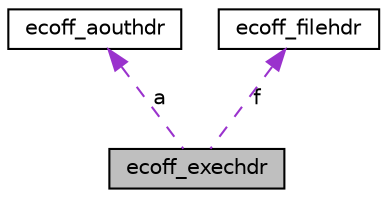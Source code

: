 digraph G
{
  edge [fontname="Helvetica",fontsize="10",labelfontname="Helvetica",labelfontsize="10"];
  node [fontname="Helvetica",fontsize="10",shape=record];
  Node1 [label="ecoff_exechdr",height=0.2,width=0.4,color="black", fillcolor="grey75", style="filled" fontcolor="black"];
  Node2 -> Node1 [dir=back,color="darkorchid3",fontsize="10",style="dashed",label="a",fontname="Helvetica"];
  Node2 [label="ecoff_aouthdr",height=0.2,width=0.4,color="black", fillcolor="white", style="filled",URL="$structecoff__aouthdr.html"];
  Node3 -> Node1 [dir=back,color="darkorchid3",fontsize="10",style="dashed",label="f",fontname="Helvetica"];
  Node3 [label="ecoff_filehdr",height=0.2,width=0.4,color="black", fillcolor="white", style="filled",URL="$structecoff__filehdr.html"];
}
